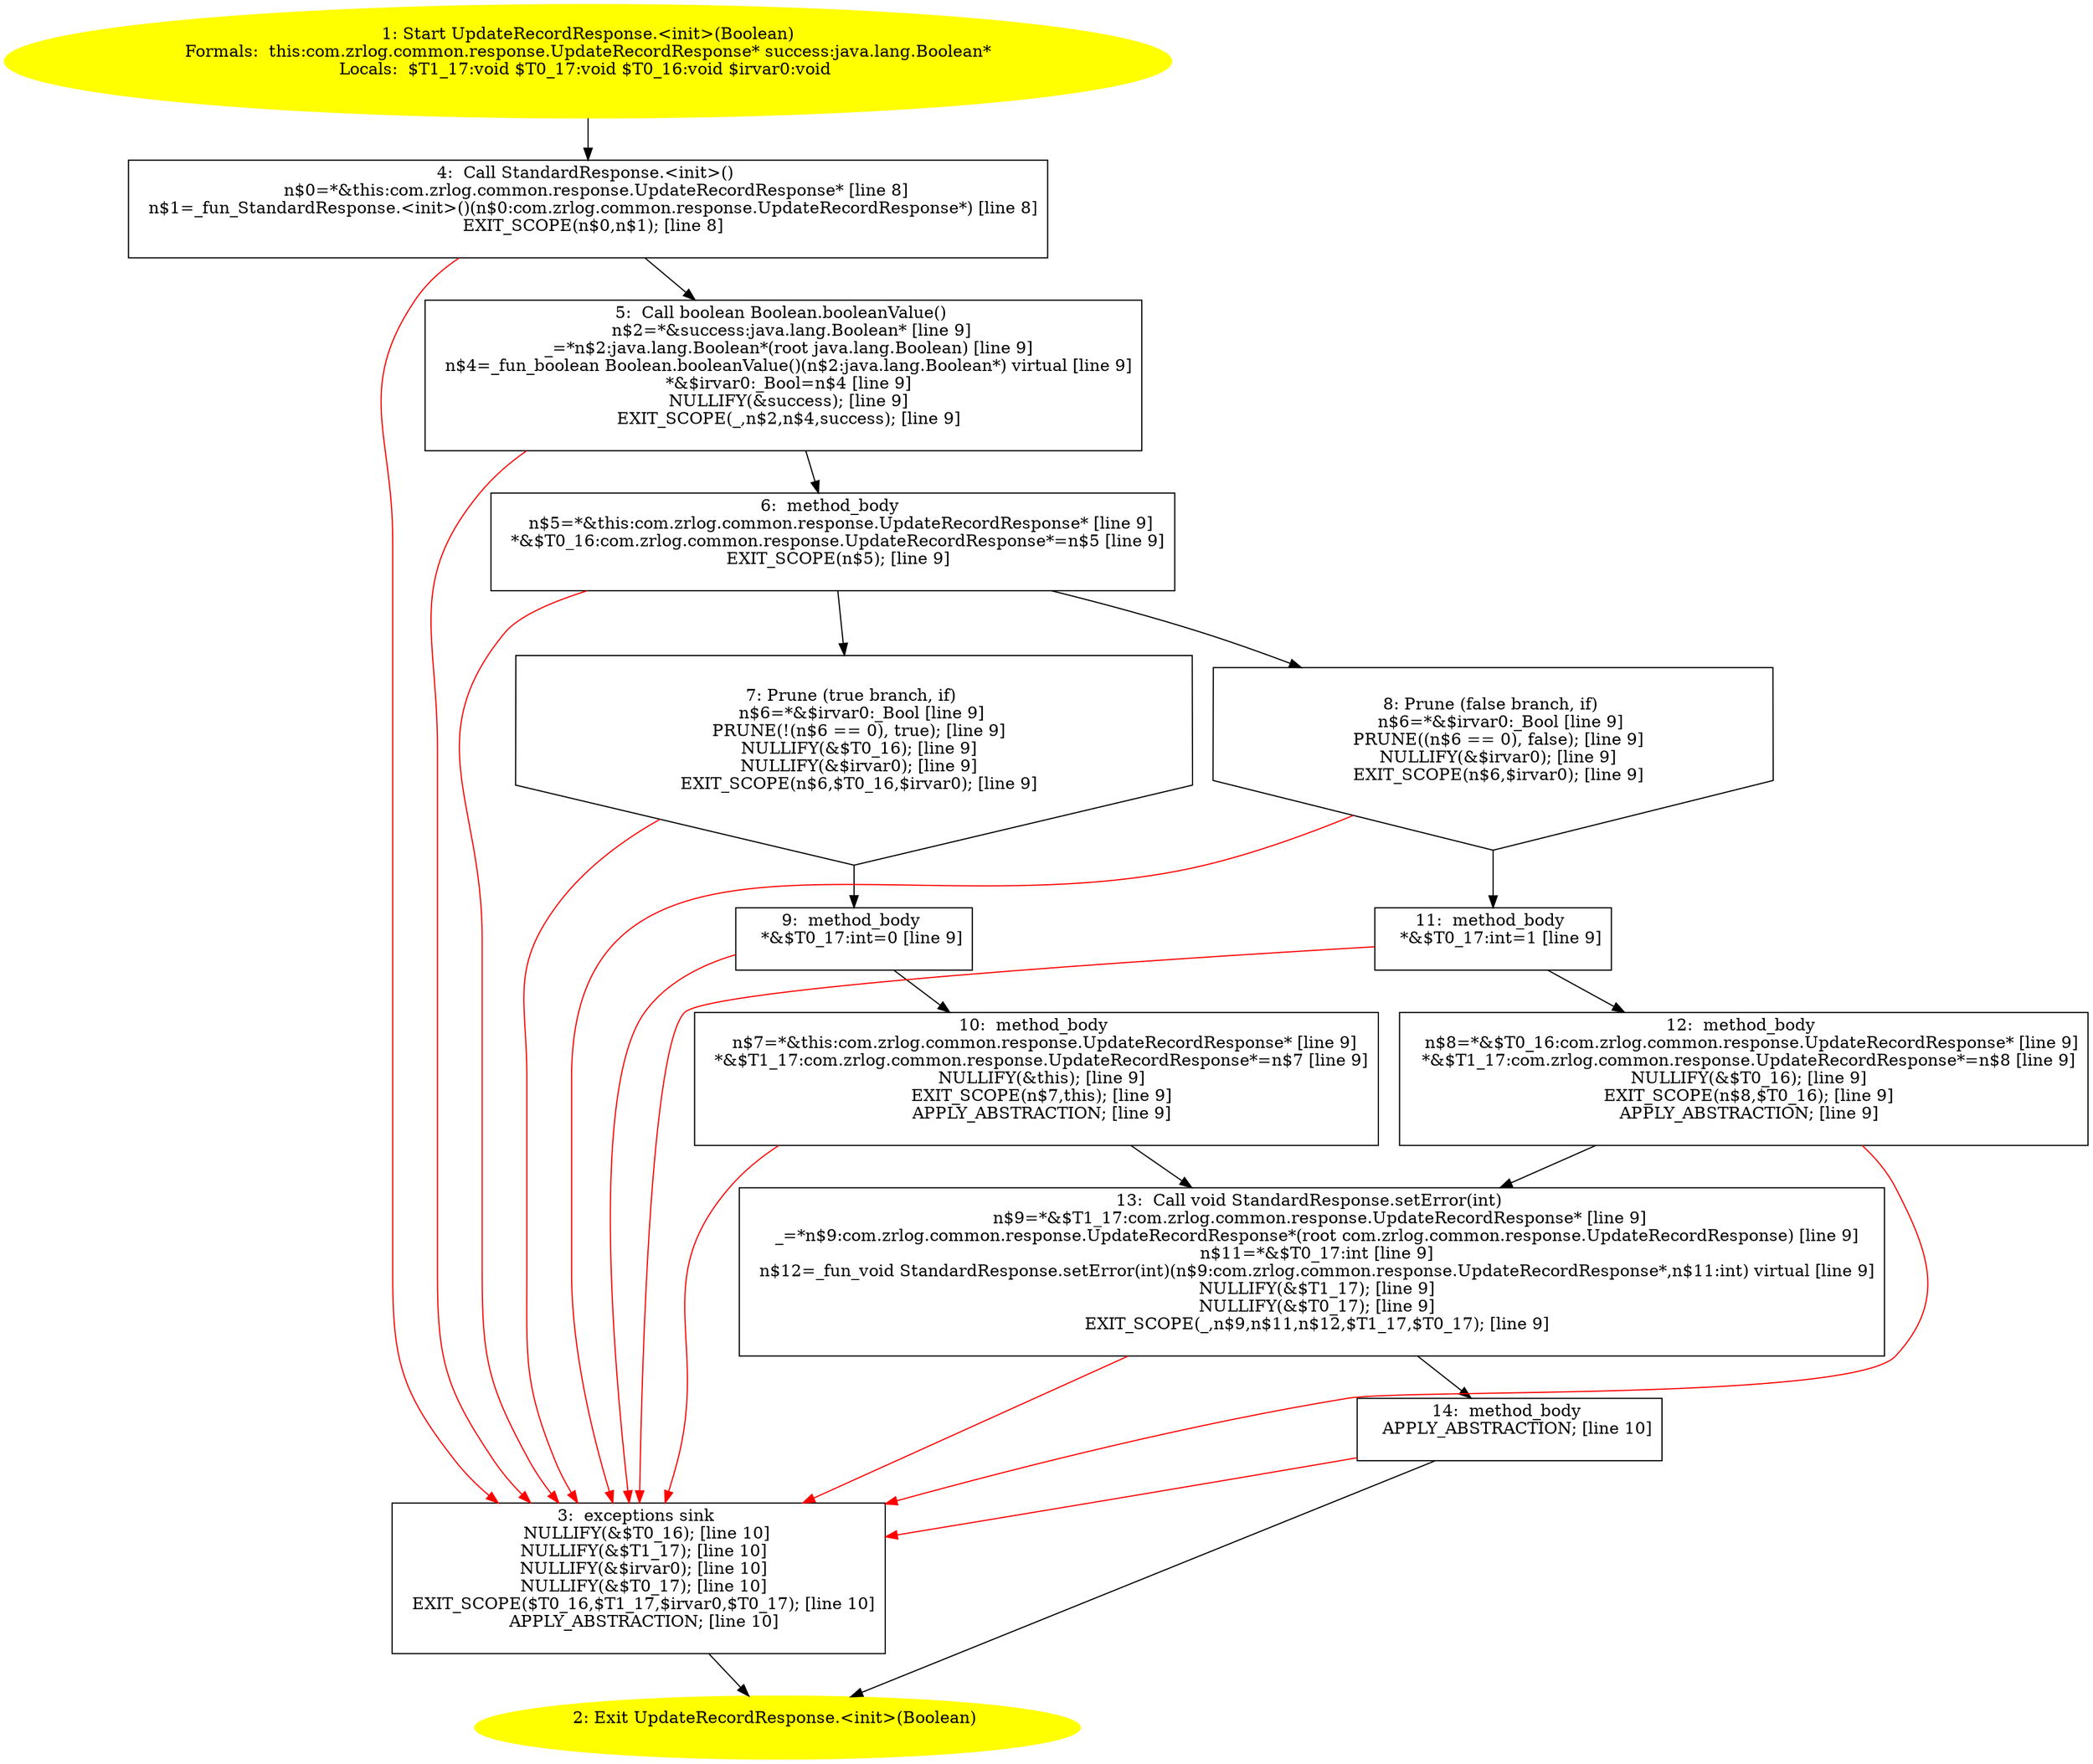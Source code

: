 /* @generated */
digraph cfg {
"com.zrlog.common.response.UpdateRecordResponse.<init>(java.lang.Boolean).c181bf4f4101f5a6b47c4821bb6aee5c_1" [label="1: Start UpdateRecordResponse.<init>(Boolean)\nFormals:  this:com.zrlog.common.response.UpdateRecordResponse* success:java.lang.Boolean*\nLocals:  $T1_17:void $T0_17:void $T0_16:void $irvar0:void \n  " color=yellow style=filled]
	

	 "com.zrlog.common.response.UpdateRecordResponse.<init>(java.lang.Boolean).c181bf4f4101f5a6b47c4821bb6aee5c_1" -> "com.zrlog.common.response.UpdateRecordResponse.<init>(java.lang.Boolean).c181bf4f4101f5a6b47c4821bb6aee5c_4" ;
"com.zrlog.common.response.UpdateRecordResponse.<init>(java.lang.Boolean).c181bf4f4101f5a6b47c4821bb6aee5c_2" [label="2: Exit UpdateRecordResponse.<init>(Boolean) \n  " color=yellow style=filled]
	

"com.zrlog.common.response.UpdateRecordResponse.<init>(java.lang.Boolean).c181bf4f4101f5a6b47c4821bb6aee5c_3" [label="3:  exceptions sink \n   NULLIFY(&$T0_16); [line 10]\n  NULLIFY(&$T1_17); [line 10]\n  NULLIFY(&$irvar0); [line 10]\n  NULLIFY(&$T0_17); [line 10]\n  EXIT_SCOPE($T0_16,$T1_17,$irvar0,$T0_17); [line 10]\n  APPLY_ABSTRACTION; [line 10]\n " shape="box"]
	

	 "com.zrlog.common.response.UpdateRecordResponse.<init>(java.lang.Boolean).c181bf4f4101f5a6b47c4821bb6aee5c_3" -> "com.zrlog.common.response.UpdateRecordResponse.<init>(java.lang.Boolean).c181bf4f4101f5a6b47c4821bb6aee5c_2" ;
"com.zrlog.common.response.UpdateRecordResponse.<init>(java.lang.Boolean).c181bf4f4101f5a6b47c4821bb6aee5c_4" [label="4:  Call StandardResponse.<init>() \n   n$0=*&this:com.zrlog.common.response.UpdateRecordResponse* [line 8]\n  n$1=_fun_StandardResponse.<init>()(n$0:com.zrlog.common.response.UpdateRecordResponse*) [line 8]\n  EXIT_SCOPE(n$0,n$1); [line 8]\n " shape="box"]
	

	 "com.zrlog.common.response.UpdateRecordResponse.<init>(java.lang.Boolean).c181bf4f4101f5a6b47c4821bb6aee5c_4" -> "com.zrlog.common.response.UpdateRecordResponse.<init>(java.lang.Boolean).c181bf4f4101f5a6b47c4821bb6aee5c_5" ;
	 "com.zrlog.common.response.UpdateRecordResponse.<init>(java.lang.Boolean).c181bf4f4101f5a6b47c4821bb6aee5c_4" -> "com.zrlog.common.response.UpdateRecordResponse.<init>(java.lang.Boolean).c181bf4f4101f5a6b47c4821bb6aee5c_3" [color="red" ];
"com.zrlog.common.response.UpdateRecordResponse.<init>(java.lang.Boolean).c181bf4f4101f5a6b47c4821bb6aee5c_5" [label="5:  Call boolean Boolean.booleanValue() \n   n$2=*&success:java.lang.Boolean* [line 9]\n  _=*n$2:java.lang.Boolean*(root java.lang.Boolean) [line 9]\n  n$4=_fun_boolean Boolean.booleanValue()(n$2:java.lang.Boolean*) virtual [line 9]\n  *&$irvar0:_Bool=n$4 [line 9]\n  NULLIFY(&success); [line 9]\n  EXIT_SCOPE(_,n$2,n$4,success); [line 9]\n " shape="box"]
	

	 "com.zrlog.common.response.UpdateRecordResponse.<init>(java.lang.Boolean).c181bf4f4101f5a6b47c4821bb6aee5c_5" -> "com.zrlog.common.response.UpdateRecordResponse.<init>(java.lang.Boolean).c181bf4f4101f5a6b47c4821bb6aee5c_6" ;
	 "com.zrlog.common.response.UpdateRecordResponse.<init>(java.lang.Boolean).c181bf4f4101f5a6b47c4821bb6aee5c_5" -> "com.zrlog.common.response.UpdateRecordResponse.<init>(java.lang.Boolean).c181bf4f4101f5a6b47c4821bb6aee5c_3" [color="red" ];
"com.zrlog.common.response.UpdateRecordResponse.<init>(java.lang.Boolean).c181bf4f4101f5a6b47c4821bb6aee5c_6" [label="6:  method_body \n   n$5=*&this:com.zrlog.common.response.UpdateRecordResponse* [line 9]\n  *&$T0_16:com.zrlog.common.response.UpdateRecordResponse*=n$5 [line 9]\n  EXIT_SCOPE(n$5); [line 9]\n " shape="box"]
	

	 "com.zrlog.common.response.UpdateRecordResponse.<init>(java.lang.Boolean).c181bf4f4101f5a6b47c4821bb6aee5c_6" -> "com.zrlog.common.response.UpdateRecordResponse.<init>(java.lang.Boolean).c181bf4f4101f5a6b47c4821bb6aee5c_7" ;
	 "com.zrlog.common.response.UpdateRecordResponse.<init>(java.lang.Boolean).c181bf4f4101f5a6b47c4821bb6aee5c_6" -> "com.zrlog.common.response.UpdateRecordResponse.<init>(java.lang.Boolean).c181bf4f4101f5a6b47c4821bb6aee5c_8" ;
	 "com.zrlog.common.response.UpdateRecordResponse.<init>(java.lang.Boolean).c181bf4f4101f5a6b47c4821bb6aee5c_6" -> "com.zrlog.common.response.UpdateRecordResponse.<init>(java.lang.Boolean).c181bf4f4101f5a6b47c4821bb6aee5c_3" [color="red" ];
"com.zrlog.common.response.UpdateRecordResponse.<init>(java.lang.Boolean).c181bf4f4101f5a6b47c4821bb6aee5c_7" [label="7: Prune (true branch, if) \n   n$6=*&$irvar0:_Bool [line 9]\n  PRUNE(!(n$6 == 0), true); [line 9]\n  NULLIFY(&$T0_16); [line 9]\n  NULLIFY(&$irvar0); [line 9]\n  EXIT_SCOPE(n$6,$T0_16,$irvar0); [line 9]\n " shape="invhouse"]
	

	 "com.zrlog.common.response.UpdateRecordResponse.<init>(java.lang.Boolean).c181bf4f4101f5a6b47c4821bb6aee5c_7" -> "com.zrlog.common.response.UpdateRecordResponse.<init>(java.lang.Boolean).c181bf4f4101f5a6b47c4821bb6aee5c_9" ;
	 "com.zrlog.common.response.UpdateRecordResponse.<init>(java.lang.Boolean).c181bf4f4101f5a6b47c4821bb6aee5c_7" -> "com.zrlog.common.response.UpdateRecordResponse.<init>(java.lang.Boolean).c181bf4f4101f5a6b47c4821bb6aee5c_3" [color="red" ];
"com.zrlog.common.response.UpdateRecordResponse.<init>(java.lang.Boolean).c181bf4f4101f5a6b47c4821bb6aee5c_8" [label="8: Prune (false branch, if) \n   n$6=*&$irvar0:_Bool [line 9]\n  PRUNE((n$6 == 0), false); [line 9]\n  NULLIFY(&$irvar0); [line 9]\n  EXIT_SCOPE(n$6,$irvar0); [line 9]\n " shape="invhouse"]
	

	 "com.zrlog.common.response.UpdateRecordResponse.<init>(java.lang.Boolean).c181bf4f4101f5a6b47c4821bb6aee5c_8" -> "com.zrlog.common.response.UpdateRecordResponse.<init>(java.lang.Boolean).c181bf4f4101f5a6b47c4821bb6aee5c_11" ;
	 "com.zrlog.common.response.UpdateRecordResponse.<init>(java.lang.Boolean).c181bf4f4101f5a6b47c4821bb6aee5c_8" -> "com.zrlog.common.response.UpdateRecordResponse.<init>(java.lang.Boolean).c181bf4f4101f5a6b47c4821bb6aee5c_3" [color="red" ];
"com.zrlog.common.response.UpdateRecordResponse.<init>(java.lang.Boolean).c181bf4f4101f5a6b47c4821bb6aee5c_9" [label="9:  method_body \n   *&$T0_17:int=0 [line 9]\n " shape="box"]
	

	 "com.zrlog.common.response.UpdateRecordResponse.<init>(java.lang.Boolean).c181bf4f4101f5a6b47c4821bb6aee5c_9" -> "com.zrlog.common.response.UpdateRecordResponse.<init>(java.lang.Boolean).c181bf4f4101f5a6b47c4821bb6aee5c_10" ;
	 "com.zrlog.common.response.UpdateRecordResponse.<init>(java.lang.Boolean).c181bf4f4101f5a6b47c4821bb6aee5c_9" -> "com.zrlog.common.response.UpdateRecordResponse.<init>(java.lang.Boolean).c181bf4f4101f5a6b47c4821bb6aee5c_3" [color="red" ];
"com.zrlog.common.response.UpdateRecordResponse.<init>(java.lang.Boolean).c181bf4f4101f5a6b47c4821bb6aee5c_10" [label="10:  method_body \n   n$7=*&this:com.zrlog.common.response.UpdateRecordResponse* [line 9]\n  *&$T1_17:com.zrlog.common.response.UpdateRecordResponse*=n$7 [line 9]\n  NULLIFY(&this); [line 9]\n  EXIT_SCOPE(n$7,this); [line 9]\n  APPLY_ABSTRACTION; [line 9]\n " shape="box"]
	

	 "com.zrlog.common.response.UpdateRecordResponse.<init>(java.lang.Boolean).c181bf4f4101f5a6b47c4821bb6aee5c_10" -> "com.zrlog.common.response.UpdateRecordResponse.<init>(java.lang.Boolean).c181bf4f4101f5a6b47c4821bb6aee5c_13" ;
	 "com.zrlog.common.response.UpdateRecordResponse.<init>(java.lang.Boolean).c181bf4f4101f5a6b47c4821bb6aee5c_10" -> "com.zrlog.common.response.UpdateRecordResponse.<init>(java.lang.Boolean).c181bf4f4101f5a6b47c4821bb6aee5c_3" [color="red" ];
"com.zrlog.common.response.UpdateRecordResponse.<init>(java.lang.Boolean).c181bf4f4101f5a6b47c4821bb6aee5c_11" [label="11:  method_body \n   *&$T0_17:int=1 [line 9]\n " shape="box"]
	

	 "com.zrlog.common.response.UpdateRecordResponse.<init>(java.lang.Boolean).c181bf4f4101f5a6b47c4821bb6aee5c_11" -> "com.zrlog.common.response.UpdateRecordResponse.<init>(java.lang.Boolean).c181bf4f4101f5a6b47c4821bb6aee5c_12" ;
	 "com.zrlog.common.response.UpdateRecordResponse.<init>(java.lang.Boolean).c181bf4f4101f5a6b47c4821bb6aee5c_11" -> "com.zrlog.common.response.UpdateRecordResponse.<init>(java.lang.Boolean).c181bf4f4101f5a6b47c4821bb6aee5c_3" [color="red" ];
"com.zrlog.common.response.UpdateRecordResponse.<init>(java.lang.Boolean).c181bf4f4101f5a6b47c4821bb6aee5c_12" [label="12:  method_body \n   n$8=*&$T0_16:com.zrlog.common.response.UpdateRecordResponse* [line 9]\n  *&$T1_17:com.zrlog.common.response.UpdateRecordResponse*=n$8 [line 9]\n  NULLIFY(&$T0_16); [line 9]\n  EXIT_SCOPE(n$8,$T0_16); [line 9]\n  APPLY_ABSTRACTION; [line 9]\n " shape="box"]
	

	 "com.zrlog.common.response.UpdateRecordResponse.<init>(java.lang.Boolean).c181bf4f4101f5a6b47c4821bb6aee5c_12" -> "com.zrlog.common.response.UpdateRecordResponse.<init>(java.lang.Boolean).c181bf4f4101f5a6b47c4821bb6aee5c_13" ;
	 "com.zrlog.common.response.UpdateRecordResponse.<init>(java.lang.Boolean).c181bf4f4101f5a6b47c4821bb6aee5c_12" -> "com.zrlog.common.response.UpdateRecordResponse.<init>(java.lang.Boolean).c181bf4f4101f5a6b47c4821bb6aee5c_3" [color="red" ];
"com.zrlog.common.response.UpdateRecordResponse.<init>(java.lang.Boolean).c181bf4f4101f5a6b47c4821bb6aee5c_13" [label="13:  Call void StandardResponse.setError(int) \n   n$9=*&$T1_17:com.zrlog.common.response.UpdateRecordResponse* [line 9]\n  _=*n$9:com.zrlog.common.response.UpdateRecordResponse*(root com.zrlog.common.response.UpdateRecordResponse) [line 9]\n  n$11=*&$T0_17:int [line 9]\n  n$12=_fun_void StandardResponse.setError(int)(n$9:com.zrlog.common.response.UpdateRecordResponse*,n$11:int) virtual [line 9]\n  NULLIFY(&$T1_17); [line 9]\n  NULLIFY(&$T0_17); [line 9]\n  EXIT_SCOPE(_,n$9,n$11,n$12,$T1_17,$T0_17); [line 9]\n " shape="box"]
	

	 "com.zrlog.common.response.UpdateRecordResponse.<init>(java.lang.Boolean).c181bf4f4101f5a6b47c4821bb6aee5c_13" -> "com.zrlog.common.response.UpdateRecordResponse.<init>(java.lang.Boolean).c181bf4f4101f5a6b47c4821bb6aee5c_14" ;
	 "com.zrlog.common.response.UpdateRecordResponse.<init>(java.lang.Boolean).c181bf4f4101f5a6b47c4821bb6aee5c_13" -> "com.zrlog.common.response.UpdateRecordResponse.<init>(java.lang.Boolean).c181bf4f4101f5a6b47c4821bb6aee5c_3" [color="red" ];
"com.zrlog.common.response.UpdateRecordResponse.<init>(java.lang.Boolean).c181bf4f4101f5a6b47c4821bb6aee5c_14" [label="14:  method_body \n   APPLY_ABSTRACTION; [line 10]\n " shape="box"]
	

	 "com.zrlog.common.response.UpdateRecordResponse.<init>(java.lang.Boolean).c181bf4f4101f5a6b47c4821bb6aee5c_14" -> "com.zrlog.common.response.UpdateRecordResponse.<init>(java.lang.Boolean).c181bf4f4101f5a6b47c4821bb6aee5c_2" ;
	 "com.zrlog.common.response.UpdateRecordResponse.<init>(java.lang.Boolean).c181bf4f4101f5a6b47c4821bb6aee5c_14" -> "com.zrlog.common.response.UpdateRecordResponse.<init>(java.lang.Boolean).c181bf4f4101f5a6b47c4821bb6aee5c_3" [color="red" ];
}
